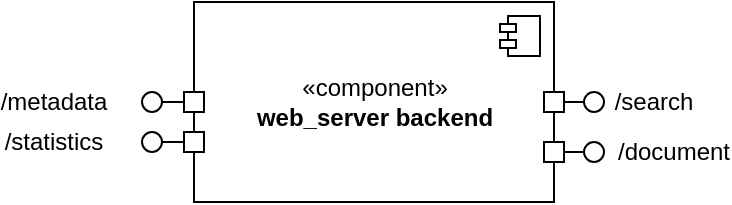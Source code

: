 <mxfile version="13.3.5" type="device"><diagram id="Yt7WKqny2E9CK0KEbVWi" name="Page-1"><mxGraphModel dx="1178" dy="687" grid="1" gridSize="10" guides="1" tooltips="1" connect="1" arrows="1" fold="1" page="1" pageScale="1" pageWidth="850" pageHeight="1100" math="0" shadow="0"><root><mxCell id="0"/><mxCell id="1" parent="0"/><mxCell id="9RuxnNCEHl8KYAySrps0-2" value="«component»&lt;br&gt;&lt;b&gt;web_server backend&lt;/b&gt;" style="html=1;dropTarget=0;" vertex="1" parent="1"><mxGeometry x="240" y="310" width="180" height="100" as="geometry"/></mxCell><mxCell id="9RuxnNCEHl8KYAySrps0-3" value="" style="shape=component;jettyWidth=8;jettyHeight=4;" vertex="1" parent="9RuxnNCEHl8KYAySrps0-2"><mxGeometry x="1" width="20" height="20" relative="1" as="geometry"><mxPoint x="-27" y="7" as="offset"/></mxGeometry></mxCell><mxCell id="9RuxnNCEHl8KYAySrps0-4" value="" style="rounded=0;orthogonalLoop=1;jettySize=auto;html=1;endArrow=none;endFill=0;" edge="1" target="9RuxnNCEHl8KYAySrps0-6" parent="1"><mxGeometry relative="1" as="geometry"><mxPoint x="420" y="360" as="sourcePoint"/></mxGeometry></mxCell><mxCell id="9RuxnNCEHl8KYAySrps0-6" value="" style="ellipse;whiteSpace=wrap;html=1;fontFamily=Helvetica;fontSize=12;fontColor=#000000;align=center;strokeColor=#000000;fillColor=#ffffff;points=[];aspect=fixed;resizable=0;" vertex="1" parent="1"><mxGeometry x="435" y="355" width="10" height="10" as="geometry"/></mxCell><mxCell id="9RuxnNCEHl8KYAySrps0-7" value="" style="rounded=0;orthogonalLoop=1;jettySize=auto;html=1;endArrow=none;endFill=0;" edge="1" parent="1" target="9RuxnNCEHl8KYAySrps0-8"><mxGeometry relative="1" as="geometry"><mxPoint x="420" y="385" as="sourcePoint"/></mxGeometry></mxCell><mxCell id="9RuxnNCEHl8KYAySrps0-8" value="" style="ellipse;whiteSpace=wrap;html=1;fontFamily=Helvetica;fontSize=12;fontColor=#000000;align=center;strokeColor=#000000;fillColor=#ffffff;points=[];aspect=fixed;resizable=0;" vertex="1" parent="1"><mxGeometry x="435" y="380" width="10" height="10" as="geometry"/></mxCell><mxCell id="9RuxnNCEHl8KYAySrps0-9" value="" style="rounded=0;orthogonalLoop=1;jettySize=auto;html=1;endArrow=none;endFill=0;exitX=0;exitY=0.5;exitDx=0;exitDy=0;" edge="1" parent="1" target="9RuxnNCEHl8KYAySrps0-10" source="9RuxnNCEHl8KYAySrps0-11"><mxGeometry relative="1" as="geometry"><mxPoint x="420" y="425" as="sourcePoint"/></mxGeometry></mxCell><mxCell id="9RuxnNCEHl8KYAySrps0-10" value="" style="ellipse;whiteSpace=wrap;html=1;fontFamily=Helvetica;fontSize=12;fontColor=#000000;align=center;strokeColor=#000000;fillColor=#ffffff;points=[];aspect=fixed;resizable=0;" vertex="1" parent="1"><mxGeometry x="214" y="355" width="10" height="10" as="geometry"/></mxCell><mxCell id="9RuxnNCEHl8KYAySrps0-11" value="" style="rounded=0;whiteSpace=wrap;html=1;" vertex="1" parent="1"><mxGeometry x="235" y="355" width="10" height="10" as="geometry"/></mxCell><mxCell id="9RuxnNCEHl8KYAySrps0-12" value="" style="rounded=0;whiteSpace=wrap;html=1;" vertex="1" parent="1"><mxGeometry x="415" y="380" width="10" height="10" as="geometry"/></mxCell><mxCell id="9RuxnNCEHl8KYAySrps0-13" value="" style="rounded=0;whiteSpace=wrap;html=1;" vertex="1" parent="1"><mxGeometry x="415" y="355" width="10" height="10" as="geometry"/></mxCell><mxCell id="9RuxnNCEHl8KYAySrps0-14" value="/search" style="text;html=1;strokeColor=none;fillColor=none;align=center;verticalAlign=middle;whiteSpace=wrap;rounded=0;" vertex="1" parent="1"><mxGeometry x="450" y="350" width="40" height="20" as="geometry"/></mxCell><mxCell id="9RuxnNCEHl8KYAySrps0-15" value="/document" style="text;html=1;strokeColor=none;fillColor=none;align=center;verticalAlign=middle;whiteSpace=wrap;rounded=0;" vertex="1" parent="1"><mxGeometry x="460" y="375" width="40" height="20" as="geometry"/></mxCell><mxCell id="9RuxnNCEHl8KYAySrps0-16" value="" style="rounded=0;orthogonalLoop=1;jettySize=auto;html=1;endArrow=none;endFill=0;exitX=0;exitY=0.5;exitDx=0;exitDy=0;" edge="1" parent="1" target="9RuxnNCEHl8KYAySrps0-17" source="9RuxnNCEHl8KYAySrps0-18"><mxGeometry relative="1" as="geometry"><mxPoint x="420.0" y="445" as="sourcePoint"/></mxGeometry></mxCell><mxCell id="9RuxnNCEHl8KYAySrps0-17" value="" style="ellipse;whiteSpace=wrap;html=1;fontFamily=Helvetica;fontSize=12;fontColor=#000000;align=center;strokeColor=#000000;fillColor=#ffffff;points=[];aspect=fixed;resizable=0;" vertex="1" parent="1"><mxGeometry x="214" y="375" width="10" height="10" as="geometry"/></mxCell><mxCell id="9RuxnNCEHl8KYAySrps0-18" value="" style="rounded=0;whiteSpace=wrap;html=1;" vertex="1" parent="1"><mxGeometry x="235" y="375" width="10" height="10" as="geometry"/></mxCell><mxCell id="9RuxnNCEHl8KYAySrps0-25" value="/metadata" style="text;html=1;strokeColor=none;fillColor=none;align=center;verticalAlign=middle;whiteSpace=wrap;rounded=0;" vertex="1" parent="1"><mxGeometry x="150" y="350" width="40" height="20" as="geometry"/></mxCell><mxCell id="9RuxnNCEHl8KYAySrps0-26" value="/statistics" style="text;html=1;strokeColor=none;fillColor=none;align=center;verticalAlign=middle;whiteSpace=wrap;rounded=0;" vertex="1" parent="1"><mxGeometry x="150" y="370" width="40" height="20" as="geometry"/></mxCell></root></mxGraphModel></diagram></mxfile>